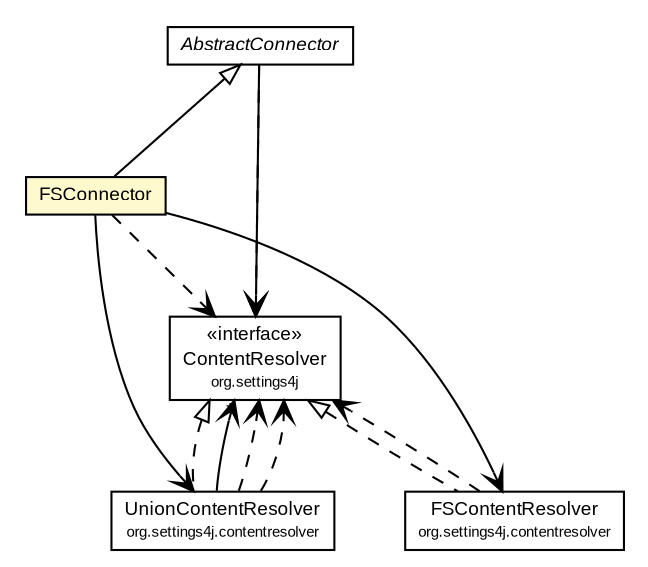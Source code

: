 #!/usr/local/bin/dot
#
# Class diagram 
# Generated by UMLGraph version R5_6-24-gf6e263 (http://www.umlgraph.org/)
#

digraph G {
	edge [fontname="arial",fontsize=10,labelfontname="arial",labelfontsize=10];
	node [fontname="arial",fontsize=10,shape=plaintext];
	nodesep=0.25;
	ranksep=0.5;
	// org.settings4j.connector.FSConnector
	c2753 [label=<<table title="org.settings4j.connector.FSConnector" border="0" cellborder="1" cellspacing="0" cellpadding="2" port="p" bgcolor="lemonChiffon" href="./FSConnector.html">
		<tr><td><table border="0" cellspacing="0" cellpadding="1">
<tr><td align="center" balign="center"> FSConnector </td></tr>
		</table></td></tr>
		</table>>, URL="./FSConnector.html", fontname="arial", fontcolor="black", fontsize=9.0];
	// org.settings4j.connector.AbstractConnector
	c2759 [label=<<table title="org.settings4j.connector.AbstractConnector" border="0" cellborder="1" cellspacing="0" cellpadding="2" port="p" href="./AbstractConnector.html">
		<tr><td><table border="0" cellspacing="0" cellpadding="1">
<tr><td align="center" balign="center"><font face="arial italic"> AbstractConnector </font></td></tr>
		</table></td></tr>
		</table>>, URL="./AbstractConnector.html", fontname="arial", fontcolor="black", fontsize=9.0];
	// org.settings4j.ContentResolver
	c2766 [label=<<table title="org.settings4j.ContentResolver" border="0" cellborder="1" cellspacing="0" cellpadding="2" port="p" href="../ContentResolver.html">
		<tr><td><table border="0" cellspacing="0" cellpadding="1">
<tr><td align="center" balign="center"> &#171;interface&#187; </td></tr>
<tr><td align="center" balign="center"> ContentResolver </td></tr>
<tr><td align="center" balign="center"><font point-size="7.0"> org.settings4j </font></td></tr>
		</table></td></tr>
		</table>>, URL="../ContentResolver.html", fontname="arial", fontcolor="black", fontsize=9.0];
	// org.settings4j.contentresolver.UnionContentResolver
	c2771 [label=<<table title="org.settings4j.contentresolver.UnionContentResolver" border="0" cellborder="1" cellspacing="0" cellpadding="2" port="p" href="../contentresolver/UnionContentResolver.html">
		<tr><td><table border="0" cellspacing="0" cellpadding="1">
<tr><td align="center" balign="center"> UnionContentResolver </td></tr>
<tr><td align="center" balign="center"><font point-size="7.0"> org.settings4j.contentresolver </font></td></tr>
		</table></td></tr>
		</table>>, URL="../contentresolver/UnionContentResolver.html", fontname="arial", fontcolor="black", fontsize=9.0];
	// org.settings4j.contentresolver.FSContentResolver
	c2772 [label=<<table title="org.settings4j.contentresolver.FSContentResolver" border="0" cellborder="1" cellspacing="0" cellpadding="2" port="p" href="../contentresolver/FSContentResolver.html">
		<tr><td><table border="0" cellspacing="0" cellpadding="1">
<tr><td align="center" balign="center"> FSContentResolver </td></tr>
<tr><td align="center" balign="center"><font point-size="7.0"> org.settings4j.contentresolver </font></td></tr>
		</table></td></tr>
		</table>>, URL="../contentresolver/FSContentResolver.html", fontname="arial", fontcolor="black", fontsize=9.0];
	//org.settings4j.connector.FSConnector extends org.settings4j.connector.AbstractConnector
	c2759:p -> c2753:p [dir=back,arrowtail=empty];
	//org.settings4j.contentresolver.UnionContentResolver implements org.settings4j.ContentResolver
	c2766:p -> c2771:p [dir=back,arrowtail=empty,style=dashed];
	//org.settings4j.contentresolver.FSContentResolver implements org.settings4j.ContentResolver
	c2766:p -> c2772:p [dir=back,arrowtail=empty,style=dashed];
	// org.settings4j.connector.FSConnector NAVASSOC org.settings4j.contentresolver.FSContentResolver
	c2753:p -> c2772:p [taillabel="", label="", headlabel="", fontname="arial", fontcolor="black", fontsize=10.0, color="black", arrowhead=open];
	// org.settings4j.connector.FSConnector NAVASSOC org.settings4j.contentresolver.UnionContentResolver
	c2753:p -> c2771:p [taillabel="", label="", headlabel="", fontname="arial", fontcolor="black", fontsize=10.0, color="black", arrowhead=open];
	// org.settings4j.connector.AbstractConnector NAVASSOC org.settings4j.ContentResolver
	c2759:p -> c2766:p [taillabel="", label="", headlabel="", fontname="arial", fontcolor="black", fontsize=10.0, color="black", arrowhead=open];
	// org.settings4j.contentresolver.UnionContentResolver NAVASSOC org.settings4j.ContentResolver
	c2771:p -> c2766:p [taillabel="", label="", headlabel="*", fontname="arial", fontcolor="black", fontsize=10.0, color="black", arrowhead=open];
	// org.settings4j.connector.FSConnector DEPEND org.settings4j.ContentResolver
	c2753:p -> c2766:p [taillabel="", label="", headlabel="", fontname="arial", fontcolor="black", fontsize=10.0, color="black", arrowhead=open, style=dashed];
	// org.settings4j.connector.AbstractConnector DEPEND org.settings4j.ContentResolver
	c2759:p -> c2766:p [taillabel="", label="", headlabel="", fontname="arial", fontcolor="black", fontsize=10.0, color="black", arrowhead=open, style=dashed];
	// org.settings4j.contentresolver.UnionContentResolver DEPEND org.settings4j.ContentResolver
	c2771:p -> c2766:p [taillabel="", label="", headlabel="", fontname="arial", fontcolor="black", fontsize=10.0, color="black", arrowhead=open, style=dashed];
	// org.settings4j.contentresolver.UnionContentResolver DEPEND org.settings4j.ContentResolver
	c2771:p -> c2766:p [taillabel="", label="", headlabel="", fontname="arial", fontcolor="black", fontsize=10.0, color="black", arrowhead=open, style=dashed];
	// org.settings4j.contentresolver.FSContentResolver DEPEND org.settings4j.ContentResolver
	c2772:p -> c2766:p [taillabel="", label="", headlabel="", fontname="arial", fontcolor="black", fontsize=10.0, color="black", arrowhead=open, style=dashed];
}

